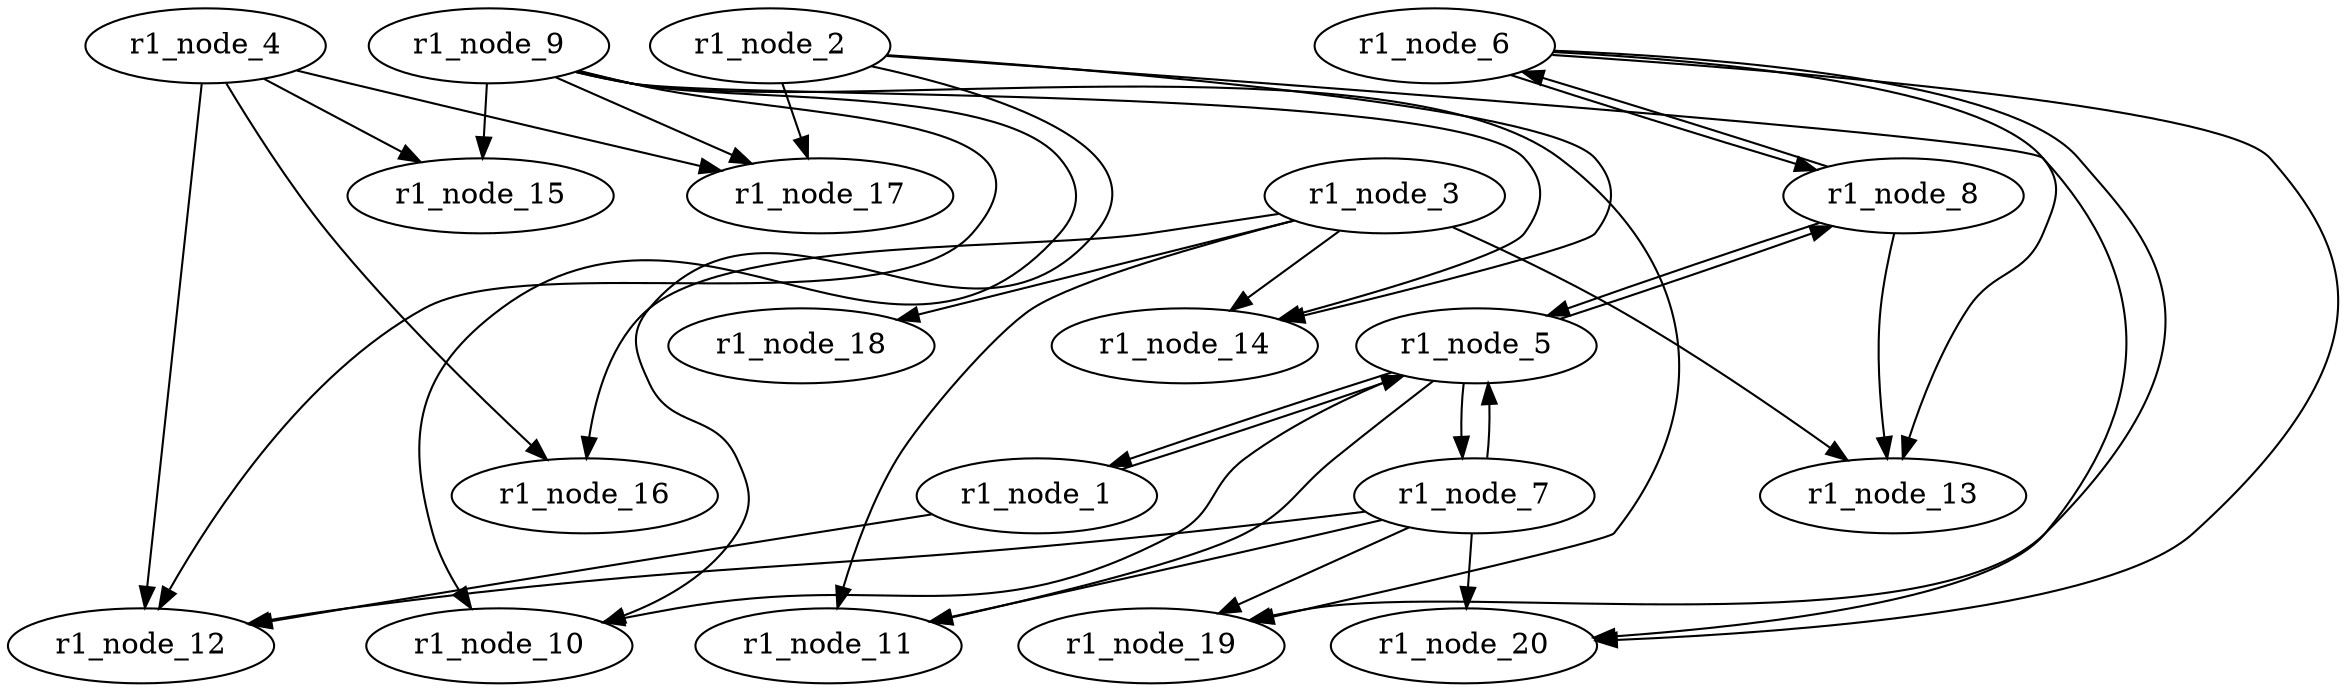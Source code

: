 strict digraph {


	"r1_node_16" [  weight=0 ];

	"r1_node_6" [  weight=0 ];

	"r1_node_6" -> "r1_node_13" [  weight=0 ];

	"r1_node_6" -> "r1_node_19" [  weight=0 ];

	"r1_node_6" -> "r1_node_20" [  weight=0 ];

	"r1_node_6" -> "r1_node_8" [  weight=0 ];

	"r1_node_17" [  weight=0 ];

	"r1_node_13" [  weight=0 ];

	"r1_node_9" [  weight=0 ];

	"r1_node_9" -> "r1_node_12" [  weight=0 ];

	"r1_node_9" -> "r1_node_14" [  weight=0 ];

	"r1_node_9" -> "r1_node_15" [  weight=0 ];

	"r1_node_9" -> "r1_node_19" [  weight=0 ];

	"r1_node_9" -> "r1_node_17" [  weight=0 ];

	"r1_node_9" -> "r1_node_10" [  weight=0 ];

	"r1_node_10" [  weight=0 ];

	"r1_node_18" [  weight=0 ];

	"r1_node_7" [  weight=0 ];

	"r1_node_7" -> "r1_node_19" [  weight=0 ];

	"r1_node_7" -> "r1_node_20" [  weight=0 ];

	"r1_node_7" -> "r1_node_5" [  weight=0 ];

	"r1_node_7" -> "r1_node_11" [  weight=0 ];

	"r1_node_7" -> "r1_node_12" [  weight=0 ];

	"r1_node_19" [  weight=0 ];

	"r1_node_12" [  weight=0 ];

	"r1_node_4" [  weight=0 ];

	"r1_node_4" -> "r1_node_12" [  weight=0 ];

	"r1_node_4" -> "r1_node_15" [  weight=0 ];

	"r1_node_4" -> "r1_node_16" [  weight=0 ];

	"r1_node_4" -> "r1_node_17" [  weight=0 ];

	"r1_node_8" [  weight=0 ];

	"r1_node_8" -> "r1_node_5" [  weight=0 ];

	"r1_node_8" -> "r1_node_13" [  weight=0 ];

	"r1_node_8" -> "r1_node_6" [  weight=0 ];

	"r1_node_1" [  weight=0 ];

	"r1_node_1" -> "r1_node_5" [  weight=0 ];

	"r1_node_1" -> "r1_node_12" [  weight=0 ];

	"r1_node_5" [  weight=0 ];

	"r1_node_5" -> "r1_node_11" [  weight=0 ];

	"r1_node_5" -> "r1_node_7" [  weight=0 ];

	"r1_node_5" -> "r1_node_8" [  weight=0 ];

	"r1_node_5" -> "r1_node_1" [  weight=0 ];

	"r1_node_5" -> "r1_node_10" [  weight=0 ];

	"r1_node_20" [  weight=0 ];

	"r1_node_2" [  weight=0 ];

	"r1_node_2" -> "r1_node_10" [  weight=0 ];

	"r1_node_2" -> "r1_node_14" [  weight=0 ];

	"r1_node_2" -> "r1_node_17" [  weight=0 ];

	"r1_node_2" -> "r1_node_20" [  weight=0 ];

	"r1_node_14" [  weight=0 ];

	"r1_node_11" [  weight=0 ];

	"r1_node_15" [  weight=0 ];

	"r1_node_3" [  weight=0 ];

	"r1_node_3" -> "r1_node_11" [  weight=0 ];

	"r1_node_3" -> "r1_node_14" [  weight=0 ];

	"r1_node_3" -> "r1_node_16" [  weight=0 ];

	"r1_node_3" -> "r1_node_13" [  weight=0 ];

	"r1_node_3" -> "r1_node_18" [  weight=0 ];

}
